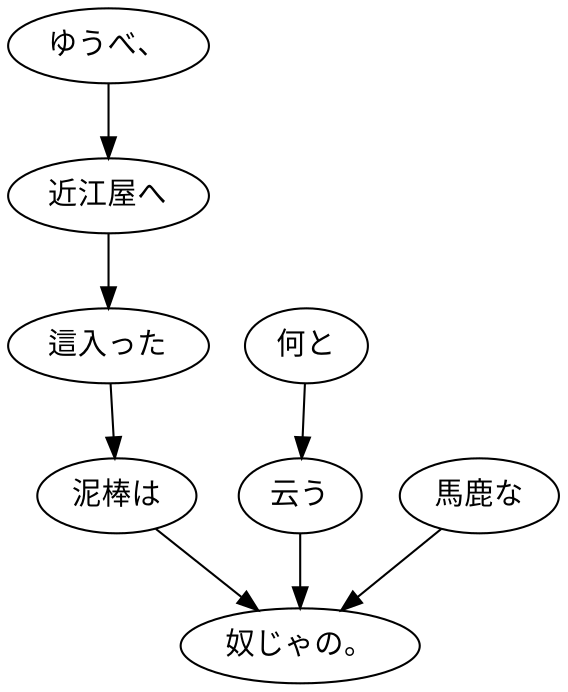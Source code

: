 digraph graph4464 {
	node0 [label="ゆうべ、"];
	node1 [label="近江屋へ"];
	node2 [label="這入った"];
	node3 [label="泥棒は"];
	node4 [label="何と"];
	node5 [label="云う"];
	node6 [label="馬鹿な"];
	node7 [label="奴じゃの。"];
	node0 -> node1;
	node1 -> node2;
	node2 -> node3;
	node3 -> node7;
	node4 -> node5;
	node5 -> node7;
	node6 -> node7;
}
